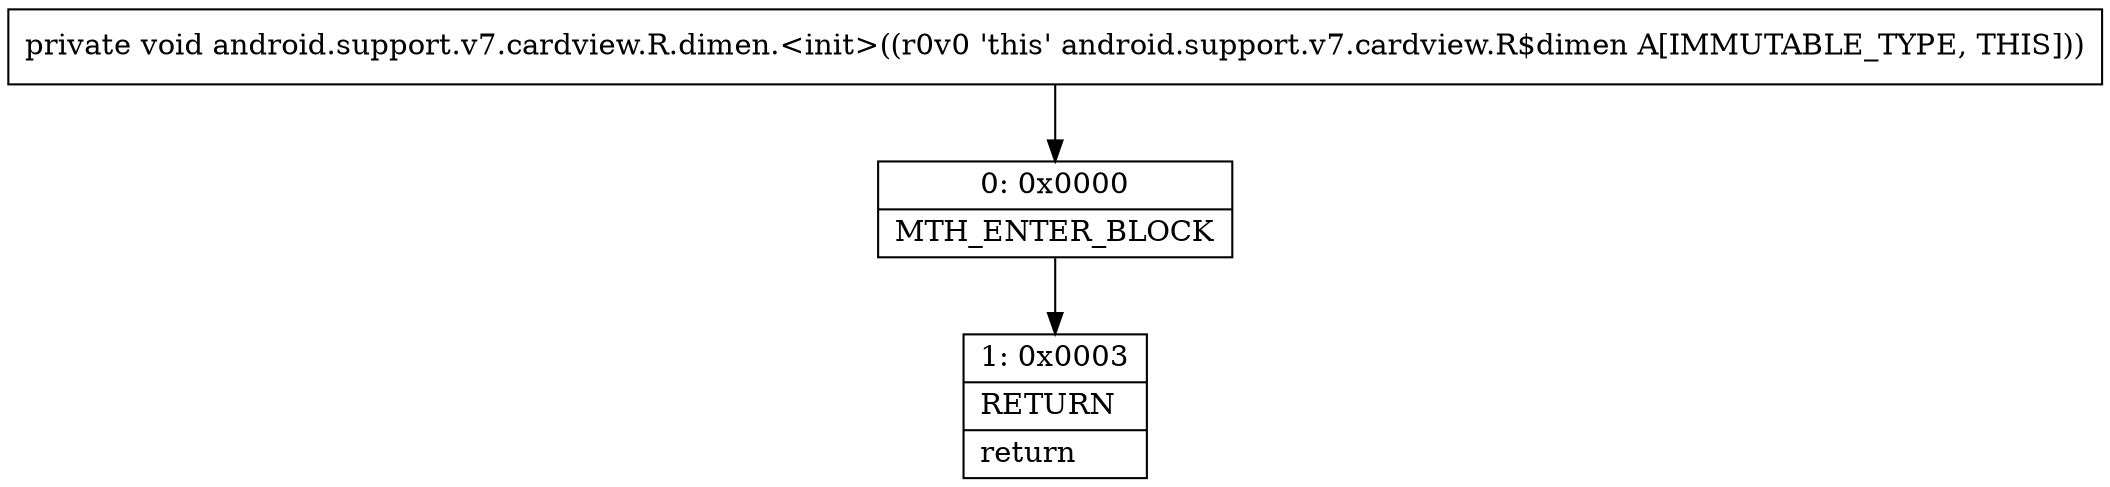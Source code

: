 digraph "CFG forandroid.support.v7.cardview.R.dimen.\<init\>()V" {
Node_0 [shape=record,label="{0\:\ 0x0000|MTH_ENTER_BLOCK\l}"];
Node_1 [shape=record,label="{1\:\ 0x0003|RETURN\l|return\l}"];
MethodNode[shape=record,label="{private void android.support.v7.cardview.R.dimen.\<init\>((r0v0 'this' android.support.v7.cardview.R$dimen A[IMMUTABLE_TYPE, THIS])) }"];
MethodNode -> Node_0;
Node_0 -> Node_1;
}

